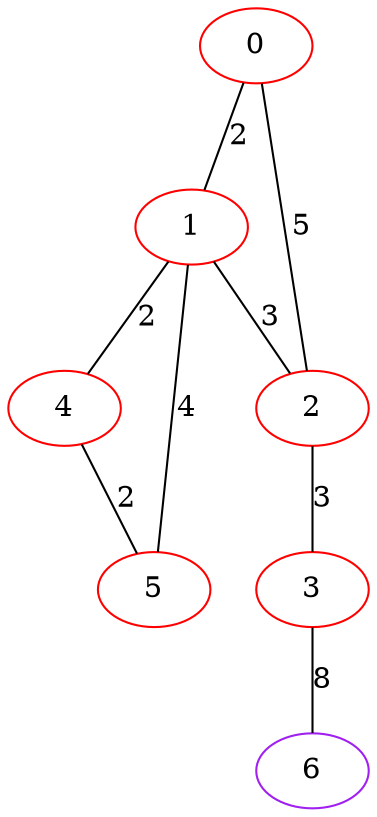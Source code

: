 graph "" {
0 [color=red, weight=1];
1 [color=red, weight=1];
2 [color=red, weight=1];
3 [color=red, weight=1];
4 [color=red, weight=1];
5 [color=red, weight=1];
6 [color=purple, weight=4];
0 -- 1  [key=0, label=2];
0 -- 2  [key=0, label=5];
1 -- 2  [key=0, label=3];
1 -- 4  [key=0, label=2];
1 -- 5  [key=0, label=4];
2 -- 3  [key=0, label=3];
3 -- 6  [key=0, label=8];
4 -- 5  [key=0, label=2];
}
